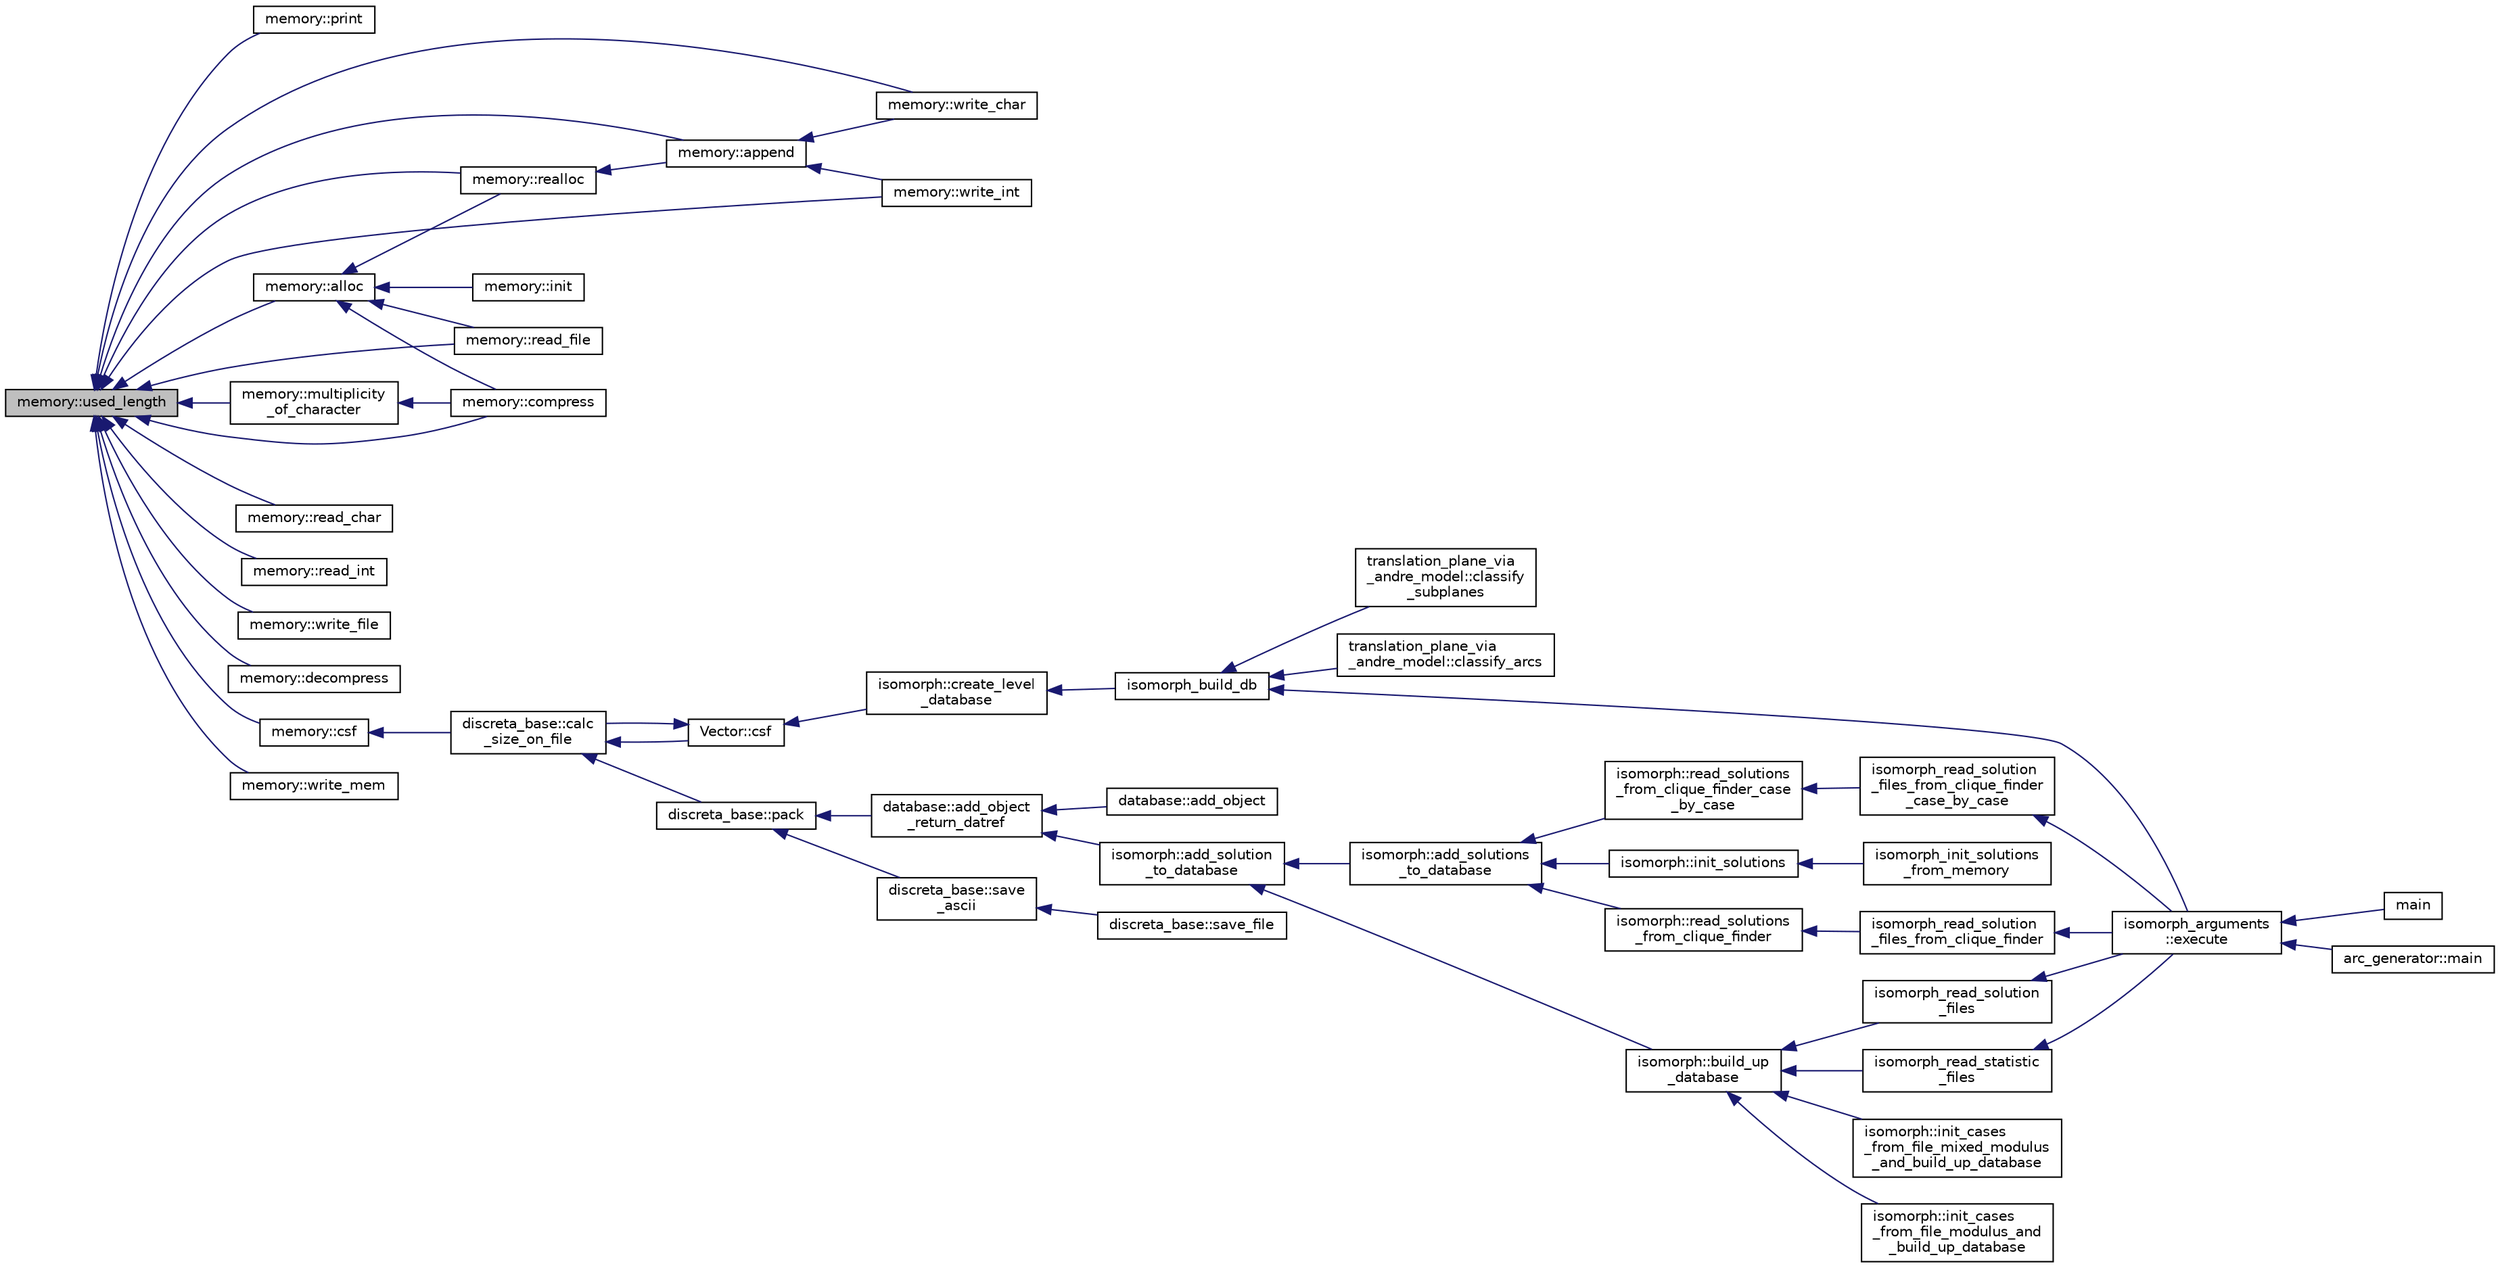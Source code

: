 digraph "memory::used_length"
{
  edge [fontname="Helvetica",fontsize="10",labelfontname="Helvetica",labelfontsize="10"];
  node [fontname="Helvetica",fontsize="10",shape=record];
  rankdir="LR";
  Node1222 [label="memory::used_length",height=0.2,width=0.4,color="black", fillcolor="grey75", style="filled", fontcolor="black"];
  Node1222 -> Node1223 [dir="back",color="midnightblue",fontsize="10",style="solid",fontname="Helvetica"];
  Node1223 [label="memory::print",height=0.2,width=0.4,color="black", fillcolor="white", style="filled",URL="$d8/d99/classmemory.html#a76e54475a51795259a3ebf1013a2559e"];
  Node1222 -> Node1224 [dir="back",color="midnightblue",fontsize="10",style="solid",fontname="Helvetica"];
  Node1224 [label="memory::alloc",height=0.2,width=0.4,color="black", fillcolor="white", style="filled",URL="$d8/d99/classmemory.html#a44ac20be537668e94b5d42e6a6c74b6f"];
  Node1224 -> Node1225 [dir="back",color="midnightblue",fontsize="10",style="solid",fontname="Helvetica"];
  Node1225 [label="memory::init",height=0.2,width=0.4,color="black", fillcolor="white", style="filled",URL="$d8/d99/classmemory.html#a616200900a07046cd6b0b86f12765909"];
  Node1224 -> Node1226 [dir="back",color="midnightblue",fontsize="10",style="solid",fontname="Helvetica"];
  Node1226 [label="memory::realloc",height=0.2,width=0.4,color="black", fillcolor="white", style="filled",URL="$d8/d99/classmemory.html#a8aaa32764cd9a497d57740b5cb47953b"];
  Node1226 -> Node1227 [dir="back",color="midnightblue",fontsize="10",style="solid",fontname="Helvetica"];
  Node1227 [label="memory::append",height=0.2,width=0.4,color="black", fillcolor="white", style="filled",URL="$d8/d99/classmemory.html#a2ad10d7a4707651f6b101d919f8402ed"];
  Node1227 -> Node1228 [dir="back",color="midnightblue",fontsize="10",style="solid",fontname="Helvetica"];
  Node1228 [label="memory::write_char",height=0.2,width=0.4,color="black", fillcolor="white", style="filled",URL="$d8/d99/classmemory.html#a3f1889e0a03fd3afbb15bc78084c6356"];
  Node1227 -> Node1229 [dir="back",color="midnightblue",fontsize="10",style="solid",fontname="Helvetica"];
  Node1229 [label="memory::write_int",height=0.2,width=0.4,color="black", fillcolor="white", style="filled",URL="$d8/d99/classmemory.html#ad2bea2174f3f88051d259aa8b293bb4d"];
  Node1224 -> Node1230 [dir="back",color="midnightblue",fontsize="10",style="solid",fontname="Helvetica"];
  Node1230 [label="memory::read_file",height=0.2,width=0.4,color="black", fillcolor="white", style="filled",URL="$d8/d99/classmemory.html#af8d8b6de66f74f406ee48bb5e3825bb8"];
  Node1224 -> Node1231 [dir="back",color="midnightblue",fontsize="10",style="solid",fontname="Helvetica"];
  Node1231 [label="memory::compress",height=0.2,width=0.4,color="black", fillcolor="white", style="filled",URL="$d8/d99/classmemory.html#afadcbb4b0b076d7f9552a9102b467683"];
  Node1222 -> Node1227 [dir="back",color="midnightblue",fontsize="10",style="solid",fontname="Helvetica"];
  Node1222 -> Node1226 [dir="back",color="midnightblue",fontsize="10",style="solid",fontname="Helvetica"];
  Node1222 -> Node1228 [dir="back",color="midnightblue",fontsize="10",style="solid",fontname="Helvetica"];
  Node1222 -> Node1232 [dir="back",color="midnightblue",fontsize="10",style="solid",fontname="Helvetica"];
  Node1232 [label="memory::read_char",height=0.2,width=0.4,color="black", fillcolor="white", style="filled",URL="$d8/d99/classmemory.html#ae96d2ffc64b3b3012960aae45f4c2a5b"];
  Node1222 -> Node1229 [dir="back",color="midnightblue",fontsize="10",style="solid",fontname="Helvetica"];
  Node1222 -> Node1233 [dir="back",color="midnightblue",fontsize="10",style="solid",fontname="Helvetica"];
  Node1233 [label="memory::read_int",height=0.2,width=0.4,color="black", fillcolor="white", style="filled",URL="$d8/d99/classmemory.html#a2f9fe96745aaab0aebf075ab9d5fc43e"];
  Node1222 -> Node1230 [dir="back",color="midnightblue",fontsize="10",style="solid",fontname="Helvetica"];
  Node1222 -> Node1234 [dir="back",color="midnightblue",fontsize="10",style="solid",fontname="Helvetica"];
  Node1234 [label="memory::write_file",height=0.2,width=0.4,color="black", fillcolor="white", style="filled",URL="$d8/d99/classmemory.html#a665547a8b8662da816c6511cabd74ea1"];
  Node1222 -> Node1235 [dir="back",color="midnightblue",fontsize="10",style="solid",fontname="Helvetica"];
  Node1235 [label="memory::multiplicity\l_of_character",height=0.2,width=0.4,color="black", fillcolor="white", style="filled",URL="$d8/d99/classmemory.html#a6a5fd3fd3ace3bd98089e618ec4c1bca"];
  Node1235 -> Node1231 [dir="back",color="midnightblue",fontsize="10",style="solid",fontname="Helvetica"];
  Node1222 -> Node1231 [dir="back",color="midnightblue",fontsize="10",style="solid",fontname="Helvetica"];
  Node1222 -> Node1236 [dir="back",color="midnightblue",fontsize="10",style="solid",fontname="Helvetica"];
  Node1236 [label="memory::decompress",height=0.2,width=0.4,color="black", fillcolor="white", style="filled",URL="$d8/d99/classmemory.html#a1b74745da801f22d42ea54e54b23c014"];
  Node1222 -> Node1237 [dir="back",color="midnightblue",fontsize="10",style="solid",fontname="Helvetica"];
  Node1237 [label="memory::csf",height=0.2,width=0.4,color="black", fillcolor="white", style="filled",URL="$d8/d99/classmemory.html#a7f6c3fb11d9ef25fce0aa093bc9d9216"];
  Node1237 -> Node1238 [dir="back",color="midnightblue",fontsize="10",style="solid",fontname="Helvetica"];
  Node1238 [label="discreta_base::calc\l_size_on_file",height=0.2,width=0.4,color="black", fillcolor="white", style="filled",URL="$d7/d71/classdiscreta__base.html#ae342640849a0b5bd6096b8e29c7145ff"];
  Node1238 -> Node1239 [dir="back",color="midnightblue",fontsize="10",style="solid",fontname="Helvetica"];
  Node1239 [label="discreta_base::pack",height=0.2,width=0.4,color="black", fillcolor="white", style="filled",URL="$d7/d71/classdiscreta__base.html#aca663109cfebec3214b8f55a1234b3a1"];
  Node1239 -> Node1240 [dir="back",color="midnightblue",fontsize="10",style="solid",fontname="Helvetica"];
  Node1240 [label="discreta_base::save\l_ascii",height=0.2,width=0.4,color="black", fillcolor="white", style="filled",URL="$d7/d71/classdiscreta__base.html#a20b88cb86e90c53a6046843396c171b1"];
  Node1240 -> Node1241 [dir="back",color="midnightblue",fontsize="10",style="solid",fontname="Helvetica"];
  Node1241 [label="discreta_base::save_file",height=0.2,width=0.4,color="black", fillcolor="white", style="filled",URL="$d7/d71/classdiscreta__base.html#a17630e7267e0a73778a3b544f4ebdd11"];
  Node1239 -> Node1242 [dir="back",color="midnightblue",fontsize="10",style="solid",fontname="Helvetica"];
  Node1242 [label="database::add_object\l_return_datref",height=0.2,width=0.4,color="black", fillcolor="white", style="filled",URL="$db/d72/classdatabase.html#a6b0c2e6ebb9938c57ce826647ed1ad40"];
  Node1242 -> Node1243 [dir="back",color="midnightblue",fontsize="10",style="solid",fontname="Helvetica"];
  Node1243 [label="database::add_object",height=0.2,width=0.4,color="black", fillcolor="white", style="filled",URL="$db/d72/classdatabase.html#a880f60c1d94fff84d0db2b119361fbb6"];
  Node1242 -> Node1244 [dir="back",color="midnightblue",fontsize="10",style="solid",fontname="Helvetica"];
  Node1244 [label="isomorph::add_solution\l_to_database",height=0.2,width=0.4,color="black", fillcolor="white", style="filled",URL="$d3/d5f/classisomorph.html#a18fee606dcd59d50cee898770d01dbc8"];
  Node1244 -> Node1245 [dir="back",color="midnightblue",fontsize="10",style="solid",fontname="Helvetica"];
  Node1245 [label="isomorph::add_solutions\l_to_database",height=0.2,width=0.4,color="black", fillcolor="white", style="filled",URL="$d3/d5f/classisomorph.html#afe502608a65808a0daf63ac05c860e62"];
  Node1245 -> Node1246 [dir="back",color="midnightblue",fontsize="10",style="solid",fontname="Helvetica"];
  Node1246 [label="isomorph::init_solutions",height=0.2,width=0.4,color="black", fillcolor="white", style="filled",URL="$d3/d5f/classisomorph.html#a729746a01bd45d55565d0a11cda9e9a3"];
  Node1246 -> Node1247 [dir="back",color="midnightblue",fontsize="10",style="solid",fontname="Helvetica"];
  Node1247 [label="isomorph_init_solutions\l_from_memory",height=0.2,width=0.4,color="black", fillcolor="white", style="filled",URL="$d4/d7e/isomorph__global_8_c.html#a490bbe6199dc1e29d186b26834266e03"];
  Node1245 -> Node1248 [dir="back",color="midnightblue",fontsize="10",style="solid",fontname="Helvetica"];
  Node1248 [label="isomorph::read_solutions\l_from_clique_finder_case\l_by_case",height=0.2,width=0.4,color="black", fillcolor="white", style="filled",URL="$d3/d5f/classisomorph.html#a65bc5ec528f741a1b01cdd606dfed579"];
  Node1248 -> Node1249 [dir="back",color="midnightblue",fontsize="10",style="solid",fontname="Helvetica"];
  Node1249 [label="isomorph_read_solution\l_files_from_clique_finder\l_case_by_case",height=0.2,width=0.4,color="black", fillcolor="white", style="filled",URL="$d4/d7e/isomorph__global_8_c.html#a2a55ab4b2df6ae83f916cf01eccdf67c"];
  Node1249 -> Node1250 [dir="back",color="midnightblue",fontsize="10",style="solid",fontname="Helvetica"];
  Node1250 [label="isomorph_arguments\l::execute",height=0.2,width=0.4,color="black", fillcolor="white", style="filled",URL="$d5/de4/classisomorph__arguments.html#aa85e472d14906abdd5672dc66027583e"];
  Node1250 -> Node1251 [dir="back",color="midnightblue",fontsize="10",style="solid",fontname="Helvetica"];
  Node1251 [label="main",height=0.2,width=0.4,color="black", fillcolor="white", style="filled",URL="$d1/d5e/blt__main_8_c.html#a217dbf8b442f20279ea00b898af96f52"];
  Node1250 -> Node1252 [dir="back",color="midnightblue",fontsize="10",style="solid",fontname="Helvetica"];
  Node1252 [label="arc_generator::main",height=0.2,width=0.4,color="black", fillcolor="white", style="filled",URL="$d4/d21/classarc__generator.html#ad80140b51b165dad1fe6ab232be7829a"];
  Node1245 -> Node1253 [dir="back",color="midnightblue",fontsize="10",style="solid",fontname="Helvetica"];
  Node1253 [label="isomorph::read_solutions\l_from_clique_finder",height=0.2,width=0.4,color="black", fillcolor="white", style="filled",URL="$d3/d5f/classisomorph.html#a14c4ac27b0d97d338e14ac0d183c5c64"];
  Node1253 -> Node1254 [dir="back",color="midnightblue",fontsize="10",style="solid",fontname="Helvetica"];
  Node1254 [label="isomorph_read_solution\l_files_from_clique_finder",height=0.2,width=0.4,color="black", fillcolor="white", style="filled",URL="$d4/d7e/isomorph__global_8_c.html#ad8be067333430bfdd26c0a34549f4556"];
  Node1254 -> Node1250 [dir="back",color="midnightblue",fontsize="10",style="solid",fontname="Helvetica"];
  Node1244 -> Node1255 [dir="back",color="midnightblue",fontsize="10",style="solid",fontname="Helvetica"];
  Node1255 [label="isomorph::build_up\l_database",height=0.2,width=0.4,color="black", fillcolor="white", style="filled",URL="$d3/d5f/classisomorph.html#a40bea8f733a5855879f927fc73324384"];
  Node1255 -> Node1256 [dir="back",color="midnightblue",fontsize="10",style="solid",fontname="Helvetica"];
  Node1256 [label="isomorph::init_cases\l_from_file_modulus_and\l_build_up_database",height=0.2,width=0.4,color="black", fillcolor="white", style="filled",URL="$d3/d5f/classisomorph.html#a42c6ebeadb51263d8ae8c1bdaae3ebbd"];
  Node1255 -> Node1257 [dir="back",color="midnightblue",fontsize="10",style="solid",fontname="Helvetica"];
  Node1257 [label="isomorph::init_cases\l_from_file_mixed_modulus\l_and_build_up_database",height=0.2,width=0.4,color="black", fillcolor="white", style="filled",URL="$d3/d5f/classisomorph.html#acae208131143734575c088b5f50123f6"];
  Node1255 -> Node1258 [dir="back",color="midnightblue",fontsize="10",style="solid",fontname="Helvetica"];
  Node1258 [label="isomorph_read_statistic\l_files",height=0.2,width=0.4,color="black", fillcolor="white", style="filled",URL="$d4/d7e/isomorph__global_8_c.html#a78a6ee9d7dee4708fc721374bdebfa83"];
  Node1258 -> Node1250 [dir="back",color="midnightblue",fontsize="10",style="solid",fontname="Helvetica"];
  Node1255 -> Node1259 [dir="back",color="midnightblue",fontsize="10",style="solid",fontname="Helvetica"];
  Node1259 [label="isomorph_read_solution\l_files",height=0.2,width=0.4,color="black", fillcolor="white", style="filled",URL="$d4/d7e/isomorph__global_8_c.html#a697da824ab34db5c830530fb3c97df24"];
  Node1259 -> Node1250 [dir="back",color="midnightblue",fontsize="10",style="solid",fontname="Helvetica"];
  Node1238 -> Node1260 [dir="back",color="midnightblue",fontsize="10",style="solid",fontname="Helvetica"];
  Node1260 [label="Vector::csf",height=0.2,width=0.4,color="black", fillcolor="white", style="filled",URL="$d5/db2/class_vector.html#a7bbfe1d599a93f58b2150a026a27b0f4"];
  Node1260 -> Node1238 [dir="back",color="midnightblue",fontsize="10",style="solid",fontname="Helvetica"];
  Node1260 -> Node1261 [dir="back",color="midnightblue",fontsize="10",style="solid",fontname="Helvetica"];
  Node1261 [label="isomorph::create_level\l_database",height=0.2,width=0.4,color="black", fillcolor="white", style="filled",URL="$d3/d5f/classisomorph.html#a15a452310bd3189f10f34c7dd7085e69"];
  Node1261 -> Node1262 [dir="back",color="midnightblue",fontsize="10",style="solid",fontname="Helvetica"];
  Node1262 [label="isomorph_build_db",height=0.2,width=0.4,color="black", fillcolor="white", style="filled",URL="$d4/d7e/isomorph__global_8_c.html#a12eb18567e79a7978cb4f9e80d2055ac"];
  Node1262 -> Node1263 [dir="back",color="midnightblue",fontsize="10",style="solid",fontname="Helvetica"];
  Node1263 [label="translation_plane_via\l_andre_model::classify_arcs",height=0.2,width=0.4,color="black", fillcolor="white", style="filled",URL="$d1/dcc/classtranslation__plane__via__andre__model.html#ac8f002e812a8b152d41e806688601c5e"];
  Node1262 -> Node1264 [dir="back",color="midnightblue",fontsize="10",style="solid",fontname="Helvetica"];
  Node1264 [label="translation_plane_via\l_andre_model::classify\l_subplanes",height=0.2,width=0.4,color="black", fillcolor="white", style="filled",URL="$d1/dcc/classtranslation__plane__via__andre__model.html#a794fefa95f0a7f7b887133375988ee55"];
  Node1262 -> Node1250 [dir="back",color="midnightblue",fontsize="10",style="solid",fontname="Helvetica"];
  Node1222 -> Node1265 [dir="back",color="midnightblue",fontsize="10",style="solid",fontname="Helvetica"];
  Node1265 [label="memory::write_mem",height=0.2,width=0.4,color="black", fillcolor="white", style="filled",URL="$d8/d99/classmemory.html#aa9d91eb1dde81ccc9fc3b45c742cafc6"];
}
